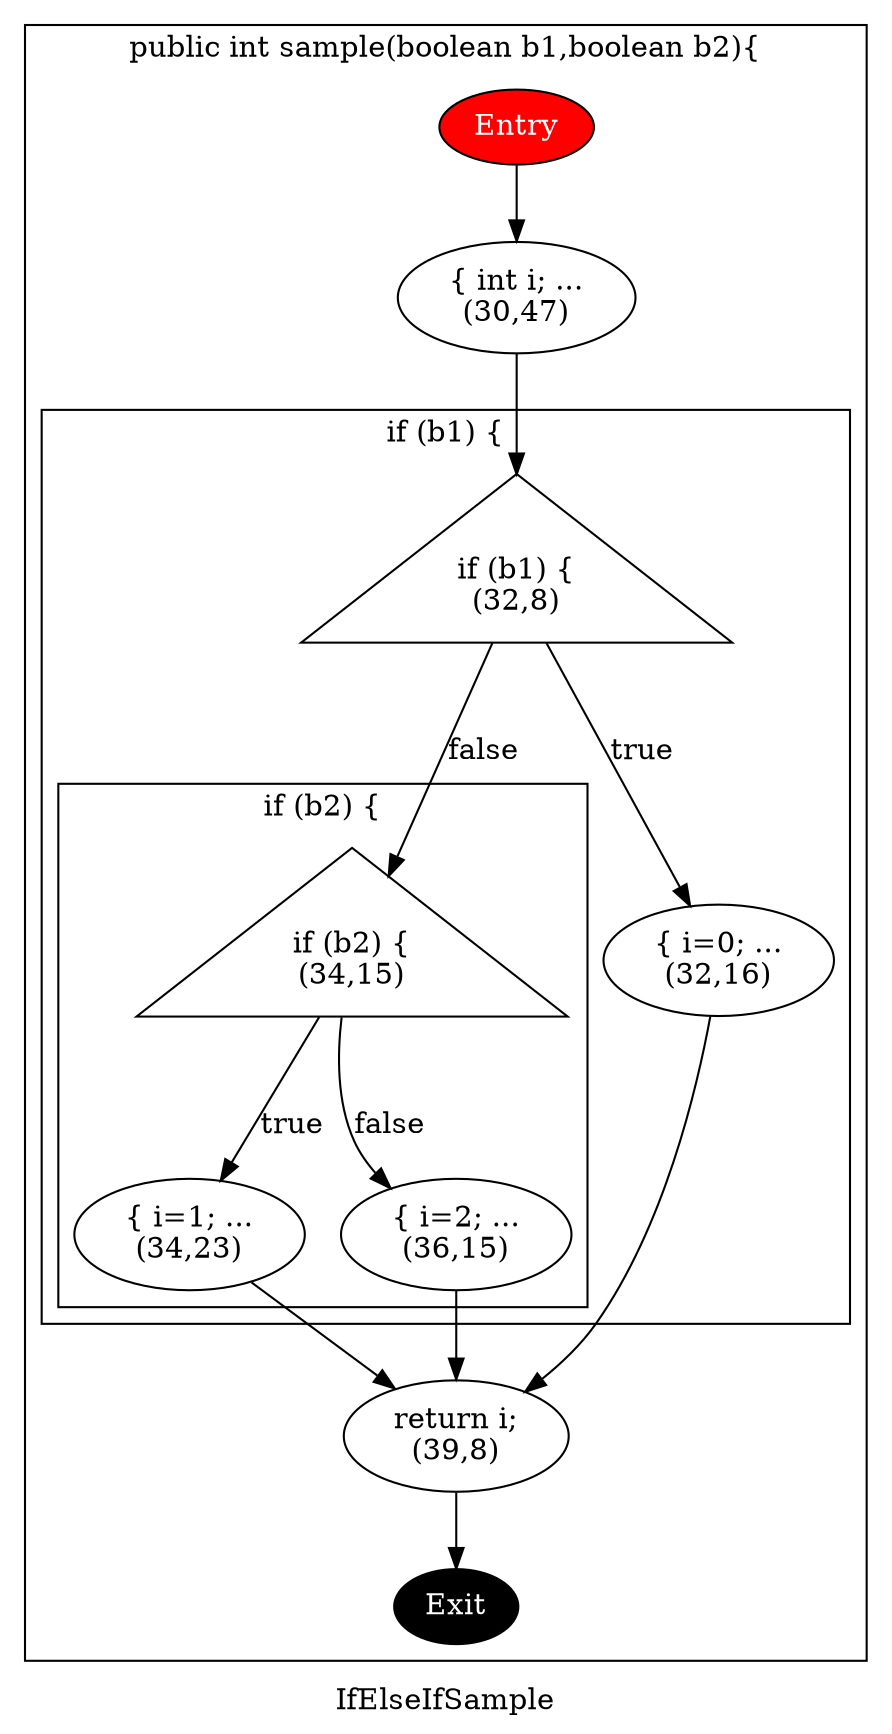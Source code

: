digraph IfElseIfSample {
label="IfElseIfSample";

Entry -> _30_47
_30_47 -> _32_8
_32_8 -> _32_16 [label="true"];
_32_8 -> _34_15 [label="false"];
_32_16 -> _39_8
_34_15 -> _34_23 [label="true"];
_34_15 -> _36_15 [label="false"];
_34_23 -> _39_8
_36_15 -> _39_8
_39_8 -> Exit

subgraph cluster_1154_public_int_sample_boolean_b1_boolean_b2__ {
label="public int sample(boolean b1,boolean b2){";
Entry [style="filled" fillcolor="red"   fontcolor="white"];
_30_47 [label="{ int i; ...\n(30,47)"];
_39_8 [label="return i;\n(39,8)"];
Exit  [style="filled" fillcolor="black" fontcolor="white"];

subgraph cluster_1209_if__b1___ {
label="if (b1) {";
_32_8 [label="if (b1) {\n(32,8)",shape="triangle"];
_32_16 [label="{ i=0; ...\n(32,16)"];

subgraph cluster_1238_if__b2___ {
label="if (b2) {";
_34_15 [label="if (b2) {\n(34,15)",shape="triangle"];
_34_23 [label="{ i=1; ...\n(34,23)"];
_36_15 [label="{ i=2; ...\n(36,15)"];
}
}
}
}

